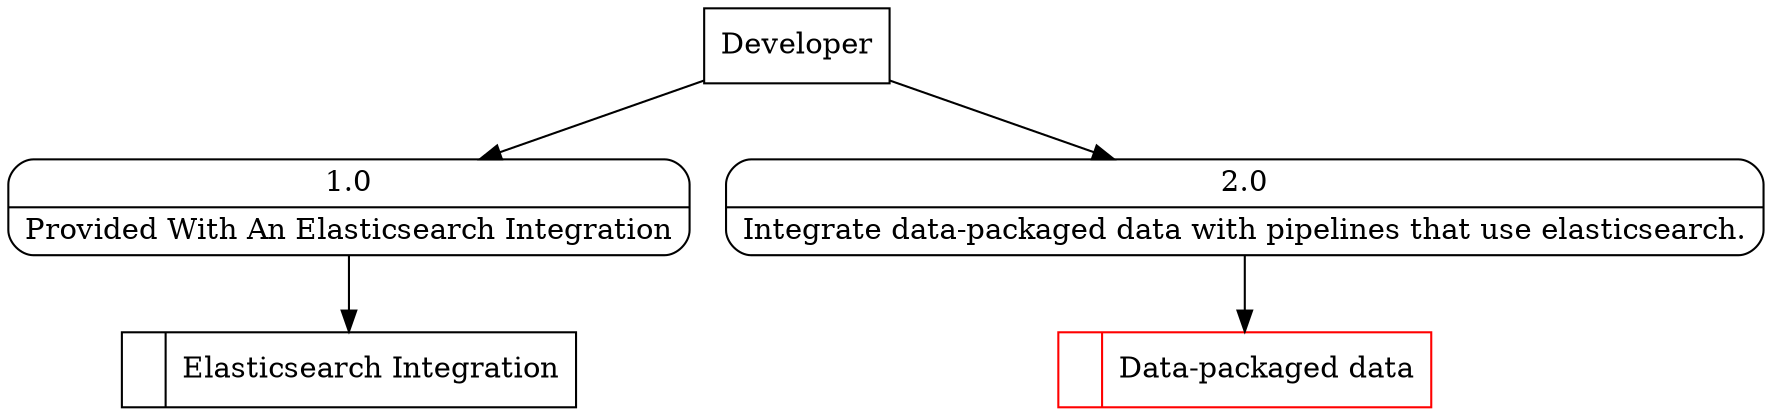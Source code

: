 digraph dfd2{ 
node[shape=record]
200 [label="<f0>  |<f1> Elasticsearch Integration " ];
201 [label="Developer" shape=box];
202 [label="{<f0> 1.0|<f1> Provided With An Elasticsearch Integration }" shape=Mrecord];
2 [label="{<f0> 2.0|<f1> Integrate data-packaged data with pipelines that use elasticsearch. }" shape=Mrecord];
201 -> 2
1001 [label="<f0>  |<f1> Data-packaged data " color=red];
2 -> 1001
201 -> 202
202 -> 200
}
